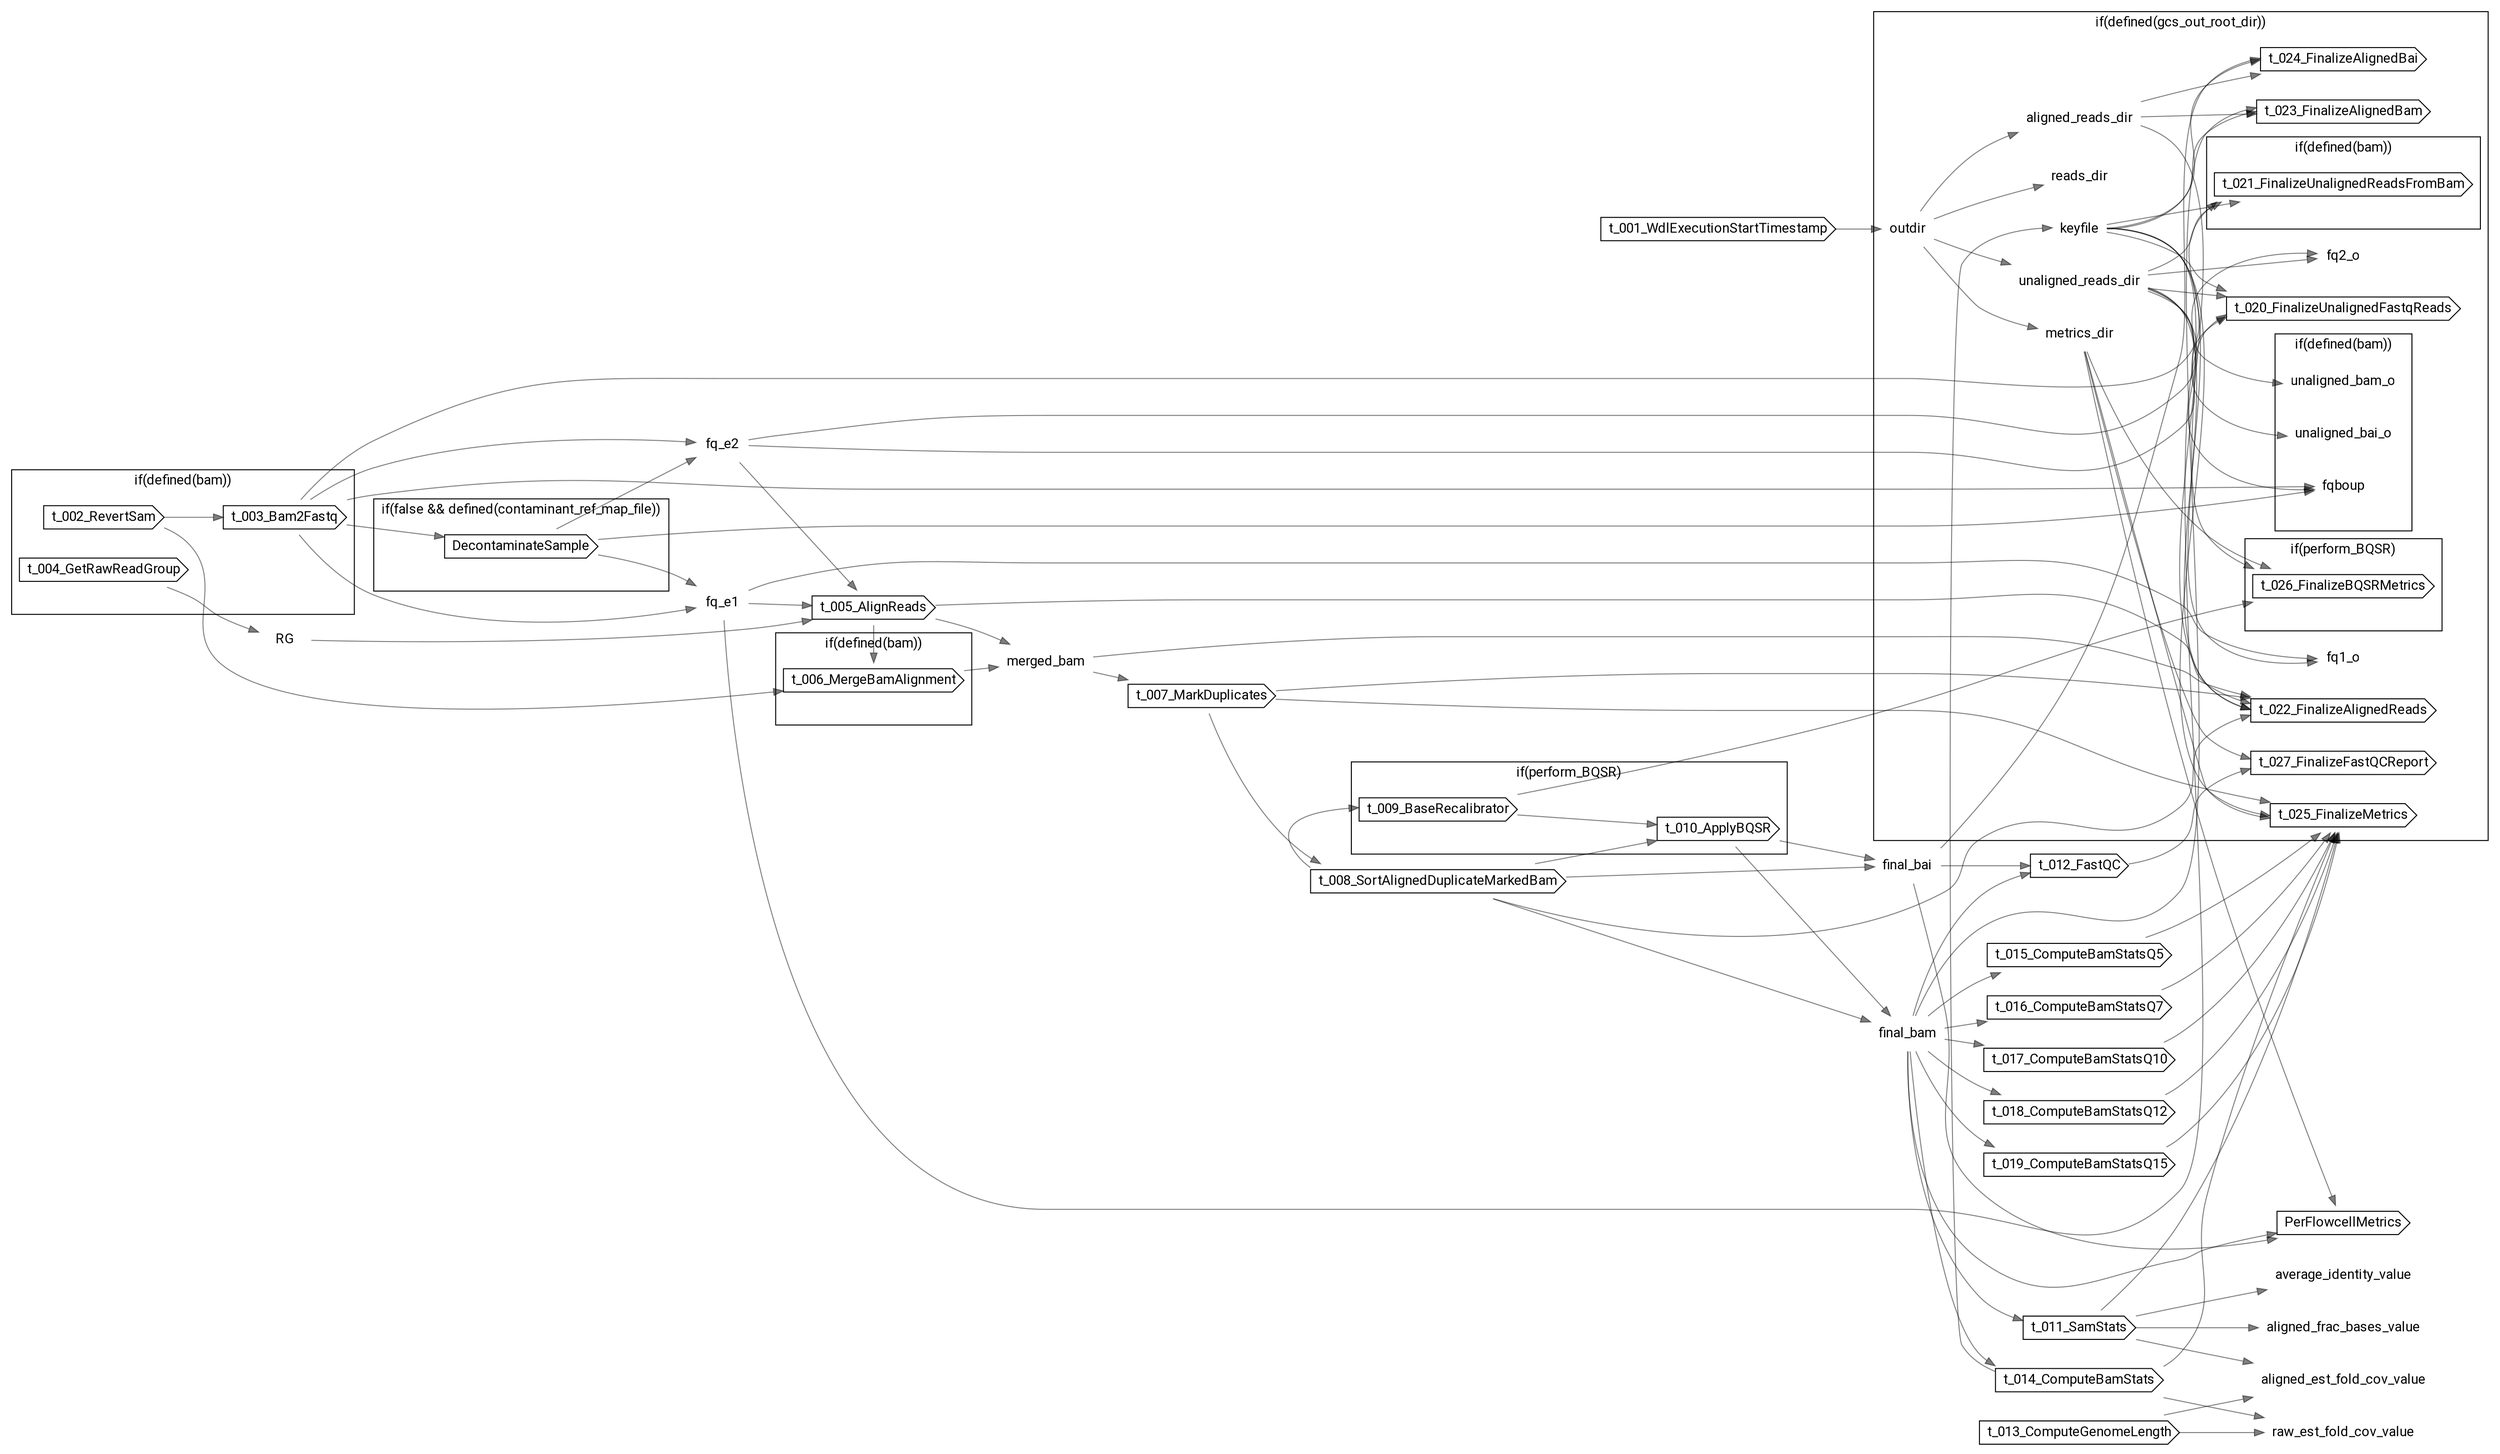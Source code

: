 // SRFlowcell
digraph {
	compound=true rankdir=LR
	node [fontname=Roboto]
	edge [color="#00000080"]
	"call-t_001_WdlExecutionStartTimestamp" [label=t_001_WdlExecutionStartTimestamp shape=cds]
	subgraph "cluster-if-L81C5" {
		fontname=Roboto label="if(defined(bam))" rank=same
		"call-t_002_RevertSam" [label=t_002_RevertSam shape=cds]
		"call-t_003_Bam2Fastq" [label=t_003_Bam2Fastq shape=cds]
		"call-t_004_GetRawReadGroup" [label=t_004_GetRawReadGroup shape=cds]
		"if-L81C5" [label="" height=0 margin=0 style=invis width=0]
	}
	subgraph "cluster-if-L102C5" {
		fontname=Roboto label="if(false && defined(contaminant_ref_map_file))" rank=same
		"call-DecontaminateSample" [label=DecontaminateSample shape=cds]
		"if-L102C5" [label="" height=0 margin=0 style=invis width=0]
	}
	"decl-fq_e1" [label=fq_e1 shape=plaintext]
	"decl-fq_e2" [label=fq_e2 shape=plaintext]
	"decl-RG" [label=RG shape=plaintext]
	"call-t_005_AlignReads" [label=t_005_AlignReads shape=cds]
	subgraph "cluster-if-L148C5" {
		fontname=Roboto label="if(defined(bam))" rank=same
		"call-t_006_MergeBamAlignment" [label=t_006_MergeBamAlignment shape=cds]
		"if-L148C5" [label="" height=0 margin=0 style=invis width=0]
	}
	"decl-merged_bam" [label=merged_bam shape=plaintext]
	"call-t_007_MarkDuplicates" [label=t_007_MarkDuplicates shape=cds]
	"call-t_008_SortAlignedDuplicateMarkedBam" [label=t_008_SortAlignedDuplicateMarkedBam shape=cds]
	subgraph "cluster-if-L180C5" {
		fontname=Roboto label="if(perform_BQSR)" rank=same
		"call-t_009_BaseRecalibrator" [label=t_009_BaseRecalibrator shape=cds]
		"call-t_010_ApplyBQSR" [label=t_010_ApplyBQSR shape=cds]
		"if-L180C5" [label="" height=0 margin=0 style=invis width=0]
	}
	"decl-final_bam" [label=final_bam shape=plaintext]
	"decl-final_bai" [label=final_bai shape=plaintext]
	"call-t_011_SamStats" [label=t_011_SamStats shape=cds]
	"call-t_012_FastQC" [label=t_012_FastQC shape=cds]
	"call-t_013_ComputeGenomeLength" [label=t_013_ComputeGenomeLength shape=cds]
	"call-t_014_ComputeBamStats" [label=t_014_ComputeBamStats shape=cds]
	"call-t_015_ComputeBamStatsQ5" [label=t_015_ComputeBamStatsQ5 shape=cds]
	"call-t_016_ComputeBamStatsQ7" [label=t_016_ComputeBamStatsQ7 shape=cds]
	"call-t_017_ComputeBamStatsQ10" [label=t_017_ComputeBamStatsQ10 shape=cds]
	"call-t_018_ComputeBamStatsQ12" [label=t_018_ComputeBamStatsQ12 shape=cds]
	"call-t_019_ComputeBamStatsQ15" [label=t_019_ComputeBamStatsQ15 shape=cds]
	"call-PerFlowcellMetrics" [label=PerFlowcellMetrics shape=cds]
	subgraph "cluster-if-L258C5" {
		fontname=Roboto label="if(defined(gcs_out_root_dir))" rank=same
		"decl-outdir" [label=outdir shape=plaintext]
		"decl-reads_dir" [label=reads_dir shape=plaintext]
		"decl-unaligned_reads_dir" [label=unaligned_reads_dir shape=plaintext]
		"decl-aligned_reads_dir" [label=aligned_reads_dir shape=plaintext]
		"decl-metrics_dir" [label=metrics_dir shape=plaintext]
		"decl-keyfile" [label=keyfile shape=plaintext]
		"call-t_020_FinalizeUnalignedFastqReads" [label=t_020_FinalizeUnalignedFastqReads shape=cds]
		subgraph "cluster-if-L281C9" {
			fontname=Roboto label="if(defined(bam))" rank=same
			"call-t_021_FinalizeUnalignedReadsFromBam" [label=t_021_FinalizeUnalignedReadsFromBam shape=cds]
			"if-L281C9" [label="" height=0 margin=0 style=invis width=0]
		}
		"call-t_022_FinalizeAlignedReads" [label=t_022_FinalizeAlignedReads shape=cds]
		"call-t_023_FinalizeAlignedBam" [label=t_023_FinalizeAlignedBam shape=cds]
		"call-t_024_FinalizeAlignedBai" [label=t_024_FinalizeAlignedBai shape=cds]
		"call-t_025_FinalizeMetrics" [label=t_025_FinalizeMetrics shape=cds]
		subgraph "cluster-if-L342C9" {
			fontname=Roboto label="if(perform_BQSR)" rank=same
			"call-t_026_FinalizeBQSRMetrics" [label=t_026_FinalizeBQSRMetrics shape=cds]
			"if-L342C9" [label="" height=0 margin=0 style=invis width=0]
		}
		"call-t_027_FinalizeFastQCReport" [label=t_027_FinalizeFastQCReport shape=cds]
		"decl-fq1_o" [label=fq1_o shape=plaintext]
		"decl-fq2_o" [label=fq2_o shape=plaintext]
		subgraph "cluster-if-L360C9" {
			fontname=Roboto label="if(defined(bam))" rank=same
			"decl-unaligned_bam_o" [label=unaligned_bam_o shape=plaintext]
			"decl-unaligned_bai_o" [label=unaligned_bai_o shape=plaintext]
			"decl-fqboup" [label=fqboup shape=plaintext]
			"if-L360C9" [label="" height=0 margin=0 style=invis width=0]
		}
		"if-L258C5" [label="" height=0 margin=0 style=invis width=0]
	}
	"decl-raw_est_fold_cov_value" [label=raw_est_fold_cov_value shape=plaintext]
	"decl-aligned_frac_bases_value" [label=aligned_frac_bases_value shape=plaintext]
	"decl-aligned_est_fold_cov_value" [label=aligned_est_fold_cov_value shape=plaintext]
	"decl-average_identity_value" [label=average_identity_value shape=plaintext]
	"call-t_002_RevertSam" -> "call-t_003_Bam2Fastq"
	"call-t_003_Bam2Fastq" -> "call-DecontaminateSample"
	"call-t_003_Bam2Fastq" -> "decl-fq_e1"
	"call-DecontaminateSample" -> "decl-fq_e1"
	"call-t_003_Bam2Fastq" -> "decl-fq_e2"
	"call-DecontaminateSample" -> "decl-fq_e2"
	"call-t_004_GetRawReadGroup" -> "decl-RG"
	"decl-fq_e1" -> "call-t_005_AlignReads"
	"decl-fq_e2" -> "call-t_005_AlignReads"
	"decl-RG" -> "call-t_005_AlignReads"
	"call-t_002_RevertSam" -> "call-t_006_MergeBamAlignment"
	"call-t_005_AlignReads" -> "call-t_006_MergeBamAlignment"
	"call-t_006_MergeBamAlignment" -> "decl-merged_bam"
	"call-t_005_AlignReads" -> "decl-merged_bam"
	"decl-merged_bam" -> "call-t_007_MarkDuplicates"
	"call-t_007_MarkDuplicates" -> "call-t_008_SortAlignedDuplicateMarkedBam"
	"call-t_008_SortAlignedDuplicateMarkedBam" -> "call-t_009_BaseRecalibrator"
	"call-t_008_SortAlignedDuplicateMarkedBam" -> "call-t_010_ApplyBQSR"
	"call-t_009_BaseRecalibrator" -> "call-t_010_ApplyBQSR"
	"call-t_008_SortAlignedDuplicateMarkedBam" -> "decl-final_bam"
	"call-t_010_ApplyBQSR" -> "decl-final_bam"
	"call-t_008_SortAlignedDuplicateMarkedBam" -> "decl-final_bai"
	"call-t_010_ApplyBQSR" -> "decl-final_bai"
	"decl-final_bam" -> "call-t_011_SamStats"
	"decl-final_bam" -> "call-t_012_FastQC"
	"decl-final_bai" -> "call-t_012_FastQC"
	"decl-final_bam" -> "call-t_014_ComputeBamStats"
	"decl-final_bam" -> "call-t_015_ComputeBamStatsQ5"
	"decl-final_bam" -> "call-t_016_ComputeBamStatsQ7"
	"decl-final_bam" -> "call-t_017_ComputeBamStatsQ10"
	"decl-final_bam" -> "call-t_018_ComputeBamStatsQ12"
	"decl-final_bam" -> "call-t_019_ComputeBamStatsQ15"
	"decl-final_bam" -> "call-PerFlowcellMetrics"
	"decl-metrics_dir" -> "call-PerFlowcellMetrics"
	"decl-final_bai" -> "call-PerFlowcellMetrics"
	"call-t_001_WdlExecutionStartTimestamp" -> "decl-outdir"
	"decl-outdir" -> "decl-reads_dir"
	"decl-outdir" -> "decl-unaligned_reads_dir"
	"decl-outdir" -> "decl-aligned_reads_dir"
	"decl-outdir" -> "decl-metrics_dir"
	"call-t_014_ComputeBamStats" -> "decl-keyfile"
	"decl-keyfile" -> "call-t_020_FinalizeUnalignedFastqReads"
	"decl-fq_e1" -> "call-t_020_FinalizeUnalignedFastqReads"
	"decl-fq_e2" -> "call-t_020_FinalizeUnalignedFastqReads"
	"decl-unaligned_reads_dir" -> "call-t_020_FinalizeUnalignedFastqReads"
	"decl-keyfile" -> "call-t_021_FinalizeUnalignedReadsFromBam"
	"call-t_003_Bam2Fastq" -> "call-t_021_FinalizeUnalignedReadsFromBam"
	"decl-unaligned_reads_dir" -> "call-t_021_FinalizeUnalignedReadsFromBam"
	"decl-keyfile" -> "call-t_022_FinalizeAlignedReads"
	"decl-aligned_reads_dir" -> "call-t_022_FinalizeAlignedReads"
	"call-t_007_MarkDuplicates" -> "call-t_022_FinalizeAlignedReads"
	"call-t_005_AlignReads" -> "call-t_022_FinalizeAlignedReads"
	"call-t_008_SortAlignedDuplicateMarkedBam" -> "call-t_022_FinalizeAlignedReads"
	"decl-merged_bam" -> "call-t_022_FinalizeAlignedReads"
	"decl-keyfile" -> "call-t_023_FinalizeAlignedBam"
	"decl-final_bam" -> "call-t_023_FinalizeAlignedBam"
	"decl-aligned_reads_dir" -> "call-t_023_FinalizeAlignedBam"
	"decl-keyfile" -> "call-t_024_FinalizeAlignedBai"
	"decl-aligned_reads_dir" -> "call-t_024_FinalizeAlignedBai"
	"decl-final_bai" -> "call-t_024_FinalizeAlignedBai"
	"decl-keyfile" -> "call-t_025_FinalizeMetrics"
	"call-t_018_ComputeBamStatsQ12" -> "call-t_025_FinalizeMetrics"
	"call-t_014_ComputeBamStats" -> "call-t_025_FinalizeMetrics"
	"call-t_007_MarkDuplicates" -> "call-t_025_FinalizeMetrics"
	"call-t_016_ComputeBamStatsQ7" -> "call-t_025_FinalizeMetrics"
	"call-t_011_SamStats" -> "call-t_025_FinalizeMetrics"
	"call-t_019_ComputeBamStatsQ15" -> "call-t_025_FinalizeMetrics"
	"call-t_015_ComputeBamStatsQ5" -> "call-t_025_FinalizeMetrics"
	"call-t_017_ComputeBamStatsQ10" -> "call-t_025_FinalizeMetrics"
	"decl-metrics_dir" -> "call-t_025_FinalizeMetrics"
	"decl-metrics_dir" -> "call-t_026_FinalizeBQSRMetrics"
	"decl-keyfile" -> "call-t_026_FinalizeBQSRMetrics"
	"call-t_009_BaseRecalibrator" -> "call-t_026_FinalizeBQSRMetrics"
	"decl-metrics_dir" -> "call-t_027_FinalizeFastQCReport"
	"call-t_012_FastQC" -> "call-t_027_FinalizeFastQCReport"
	"decl-fq_e1" -> "decl-fq1_o"
	"decl-unaligned_reads_dir" -> "decl-fq1_o"
	"decl-fq_e2" -> "decl-fq2_o"
	"decl-unaligned_reads_dir" -> "decl-fq2_o"
	"decl-unaligned_reads_dir" -> "decl-unaligned_bam_o"
	"decl-unaligned_reads_dir" -> "decl-unaligned_bai_o"
	"call-DecontaminateSample" -> "decl-fqboup"
	"call-t_003_Bam2Fastq" -> "decl-fqboup"
	"decl-unaligned_reads_dir" -> "decl-fqboup"
	"call-t_014_ComputeBamStats" -> "decl-raw_est_fold_cov_value"
	"call-t_013_ComputeGenomeLength" -> "decl-raw_est_fold_cov_value"
	"call-t_011_SamStats" -> "decl-aligned_frac_bases_value"
	"call-t_013_ComputeGenomeLength" -> "decl-aligned_est_fold_cov_value"
	"call-t_011_SamStats" -> "decl-aligned_est_fold_cov_value"
	"call-t_011_SamStats" -> "decl-average_identity_value"
}
